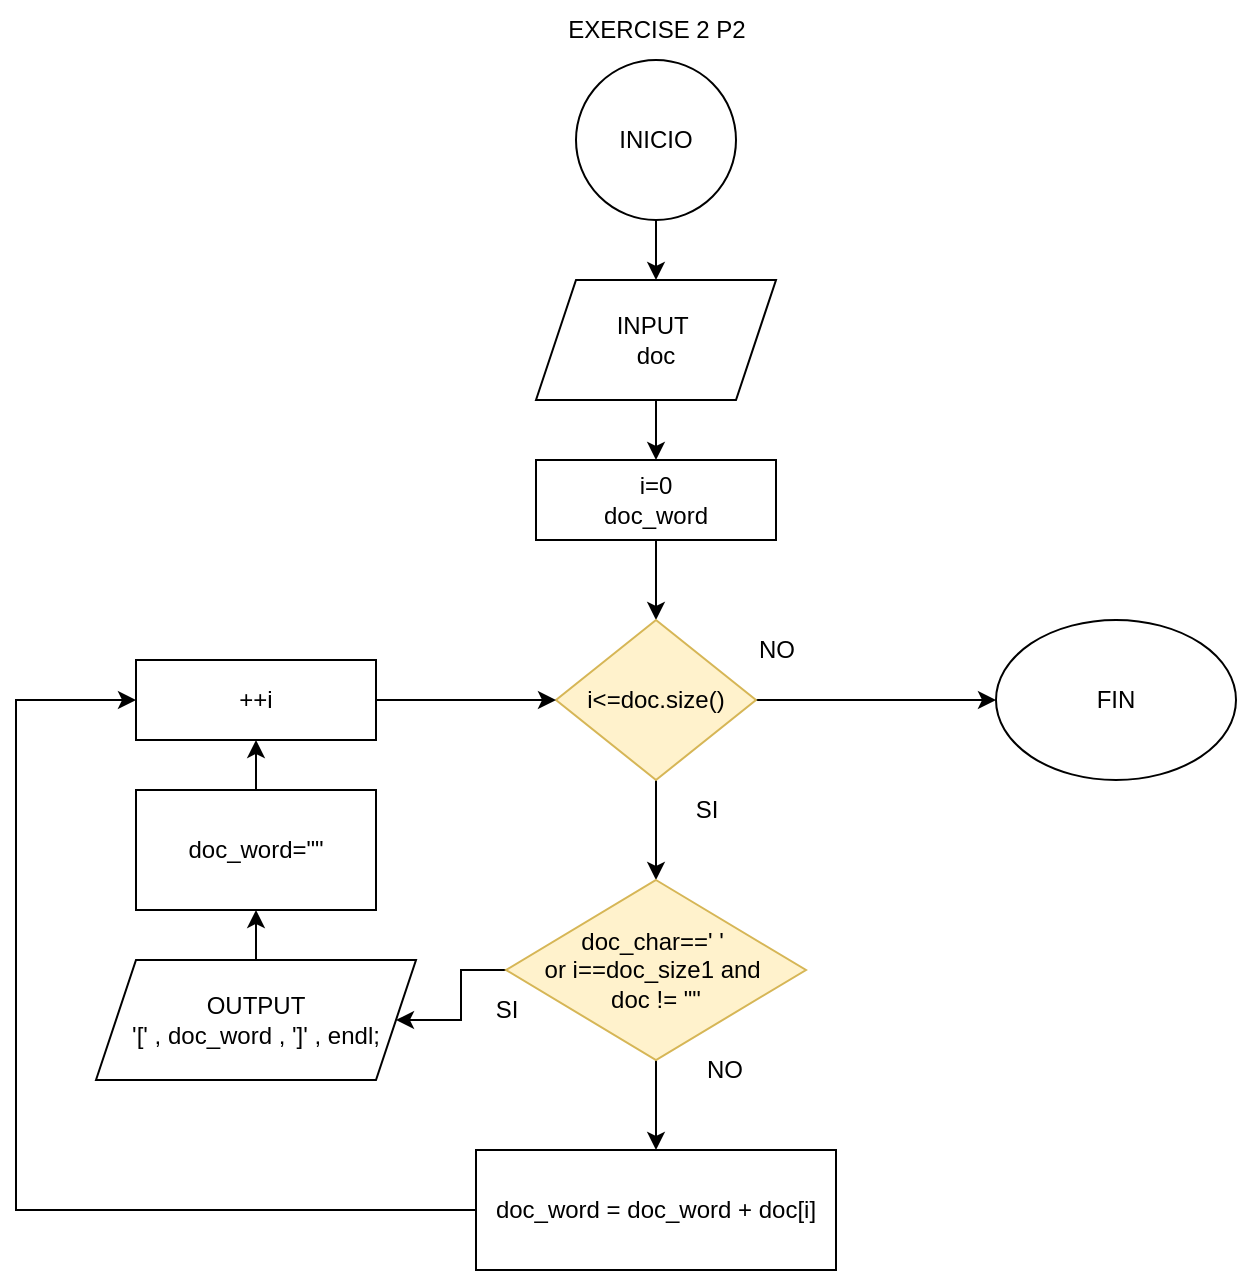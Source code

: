 <mxfile version="24.4.10" type="github">
  <diagram name="EXERCISE-1" id="WV_iTRpZf-6z-AVkFdXK">
    <mxGraphModel dx="1002" dy="582" grid="1" gridSize="10" guides="1" tooltips="1" connect="1" arrows="1" fold="1" page="1" pageScale="1" pageWidth="850" pageHeight="1100" math="0" shadow="0">
      <root>
        <mxCell id="0" />
        <mxCell id="1" parent="0" />
        <mxCell id="3VU-N1z-7XnI4TpB8yAt-1" value="EXERCISE 2 P2" style="text;html=1;align=center;verticalAlign=middle;resizable=0;points=[];autosize=1;strokeColor=none;fillColor=none;" vertex="1" parent="1">
          <mxGeometry x="315" width="110" height="30" as="geometry" />
        </mxCell>
        <mxCell id="3VU-N1z-7XnI4TpB8yAt-2" value="" style="edgeStyle=orthogonalEdgeStyle;rounded=0;orthogonalLoop=1;jettySize=auto;html=1;" edge="1" parent="1" source="3VU-N1z-7XnI4TpB8yAt-3" target="3VU-N1z-7XnI4TpB8yAt-5">
          <mxGeometry relative="1" as="geometry" />
        </mxCell>
        <mxCell id="3VU-N1z-7XnI4TpB8yAt-3" value="INICIO" style="ellipse;whiteSpace=wrap;html=1;" vertex="1" parent="1">
          <mxGeometry x="330" y="30" width="80" height="80" as="geometry" />
        </mxCell>
        <mxCell id="3VU-N1z-7XnI4TpB8yAt-4" value="" style="edgeStyle=orthogonalEdgeStyle;rounded=0;orthogonalLoop=1;jettySize=auto;html=1;" edge="1" parent="1" source="3VU-N1z-7XnI4TpB8yAt-5" target="3VU-N1z-7XnI4TpB8yAt-7">
          <mxGeometry relative="1" as="geometry" />
        </mxCell>
        <mxCell id="3VU-N1z-7XnI4TpB8yAt-5" value="INPUT&amp;nbsp;&lt;div&gt;doc&lt;/div&gt;" style="shape=parallelogram;perimeter=parallelogramPerimeter;whiteSpace=wrap;html=1;fixedSize=1;" vertex="1" parent="1">
          <mxGeometry x="310" y="140" width="120" height="60" as="geometry" />
        </mxCell>
        <mxCell id="3VU-N1z-7XnI4TpB8yAt-6" value="" style="edgeStyle=orthogonalEdgeStyle;rounded=0;orthogonalLoop=1;jettySize=auto;html=1;" edge="1" parent="1" source="3VU-N1z-7XnI4TpB8yAt-7" target="3VU-N1z-7XnI4TpB8yAt-10">
          <mxGeometry relative="1" as="geometry" />
        </mxCell>
        <mxCell id="3VU-N1z-7XnI4TpB8yAt-7" value="i=0&lt;div&gt;doc_word&lt;/div&gt;" style="whiteSpace=wrap;html=1;" vertex="1" parent="1">
          <mxGeometry x="310" y="230" width="120" height="40" as="geometry" />
        </mxCell>
        <mxCell id="3VU-N1z-7XnI4TpB8yAt-8" value="" style="edgeStyle=orthogonalEdgeStyle;rounded=0;orthogonalLoop=1;jettySize=auto;html=1;" edge="1" parent="1" source="3VU-N1z-7XnI4TpB8yAt-10" target="3VU-N1z-7XnI4TpB8yAt-11">
          <mxGeometry relative="1" as="geometry" />
        </mxCell>
        <mxCell id="3VU-N1z-7XnI4TpB8yAt-9" value="" style="edgeStyle=orthogonalEdgeStyle;rounded=0;orthogonalLoop=1;jettySize=auto;html=1;" edge="1" parent="1" source="3VU-N1z-7XnI4TpB8yAt-10" target="3VU-N1z-7XnI4TpB8yAt-16">
          <mxGeometry relative="1" as="geometry" />
        </mxCell>
        <mxCell id="3VU-N1z-7XnI4TpB8yAt-10" value="i&amp;lt;=doc.size()" style="rhombus;whiteSpace=wrap;html=1;fillColor=#fff2cc;strokeColor=#d6b656;" vertex="1" parent="1">
          <mxGeometry x="320" y="310" width="100" height="80" as="geometry" />
        </mxCell>
        <mxCell id="3VU-N1z-7XnI4TpB8yAt-11" value="FIN" style="ellipse;whiteSpace=wrap;html=1;" vertex="1" parent="1">
          <mxGeometry x="540" y="310" width="120" height="80" as="geometry" />
        </mxCell>
        <mxCell id="3VU-N1z-7XnI4TpB8yAt-12" value="NO" style="text;html=1;align=center;verticalAlign=middle;resizable=0;points=[];autosize=1;strokeColor=none;fillColor=none;" vertex="1" parent="1">
          <mxGeometry x="410" y="310" width="40" height="30" as="geometry" />
        </mxCell>
        <mxCell id="3VU-N1z-7XnI4TpB8yAt-13" value="SI" style="text;html=1;align=center;verticalAlign=middle;resizable=0;points=[];autosize=1;strokeColor=none;fillColor=none;" vertex="1" parent="1">
          <mxGeometry x="380" y="390" width="30" height="30" as="geometry" />
        </mxCell>
        <mxCell id="3VU-N1z-7XnI4TpB8yAt-14" value="" style="edgeStyle=orthogonalEdgeStyle;rounded=0;orthogonalLoop=1;jettySize=auto;html=1;" edge="1" parent="1" source="3VU-N1z-7XnI4TpB8yAt-16" target="3VU-N1z-7XnI4TpB8yAt-19">
          <mxGeometry relative="1" as="geometry" />
        </mxCell>
        <mxCell id="3VU-N1z-7XnI4TpB8yAt-15" value="" style="edgeStyle=orthogonalEdgeStyle;rounded=0;orthogonalLoop=1;jettySize=auto;html=1;" edge="1" parent="1" source="3VU-N1z-7XnI4TpB8yAt-16" target="3VU-N1z-7XnI4TpB8yAt-26">
          <mxGeometry relative="1" as="geometry" />
        </mxCell>
        <mxCell id="3VU-N1z-7XnI4TpB8yAt-16" value="doc_char==&#39; &#39;&amp;nbsp;&lt;div&gt;or i==doc_size1 and&amp;nbsp;&lt;/div&gt;&lt;div&gt;doc != &quot;&quot;&lt;/div&gt;" style="rhombus;whiteSpace=wrap;html=1;fillColor=#fff2cc;strokeColor=#d6b656;" vertex="1" parent="1">
          <mxGeometry x="295" y="440" width="150" height="90" as="geometry" />
        </mxCell>
        <mxCell id="3VU-N1z-7XnI4TpB8yAt-17" value="SI" style="text;html=1;align=center;verticalAlign=middle;resizable=0;points=[];autosize=1;strokeColor=none;fillColor=none;" vertex="1" parent="1">
          <mxGeometry x="280" y="490" width="30" height="30" as="geometry" />
        </mxCell>
        <mxCell id="3VU-N1z-7XnI4TpB8yAt-18" value="" style="edgeStyle=orthogonalEdgeStyle;rounded=0;orthogonalLoop=1;jettySize=auto;html=1;" edge="1" parent="1" source="3VU-N1z-7XnI4TpB8yAt-19" target="3VU-N1z-7XnI4TpB8yAt-21">
          <mxGeometry relative="1" as="geometry" />
        </mxCell>
        <mxCell id="3VU-N1z-7XnI4TpB8yAt-19" value="OUTPUT&lt;div&gt;&#39;[&#39; , doc_word , &#39;]&#39; , endl;&lt;br&gt;&lt;/div&gt;" style="shape=parallelogram;perimeter=parallelogramPerimeter;whiteSpace=wrap;html=1;fixedSize=1;" vertex="1" parent="1">
          <mxGeometry x="90" y="480" width="160" height="60" as="geometry" />
        </mxCell>
        <mxCell id="3VU-N1z-7XnI4TpB8yAt-20" value="" style="edgeStyle=orthogonalEdgeStyle;rounded=0;orthogonalLoop=1;jettySize=auto;html=1;" edge="1" parent="1" source="3VU-N1z-7XnI4TpB8yAt-21" target="3VU-N1z-7XnI4TpB8yAt-23">
          <mxGeometry relative="1" as="geometry" />
        </mxCell>
        <mxCell id="3VU-N1z-7XnI4TpB8yAt-21" value="doc_word=&quot;&quot;" style="whiteSpace=wrap;html=1;" vertex="1" parent="1">
          <mxGeometry x="110" y="395" width="120" height="60" as="geometry" />
        </mxCell>
        <mxCell id="3VU-N1z-7XnI4TpB8yAt-22" style="edgeStyle=orthogonalEdgeStyle;rounded=0;orthogonalLoop=1;jettySize=auto;html=1;entryX=0;entryY=0.5;entryDx=0;entryDy=0;" edge="1" parent="1" source="3VU-N1z-7XnI4TpB8yAt-23" target="3VU-N1z-7XnI4TpB8yAt-10">
          <mxGeometry relative="1" as="geometry" />
        </mxCell>
        <mxCell id="3VU-N1z-7XnI4TpB8yAt-23" value="++i" style="whiteSpace=wrap;html=1;" vertex="1" parent="1">
          <mxGeometry x="110" y="330" width="120" height="40" as="geometry" />
        </mxCell>
        <mxCell id="3VU-N1z-7XnI4TpB8yAt-24" value="NO" style="text;html=1;align=center;verticalAlign=middle;resizable=0;points=[];autosize=1;strokeColor=none;fillColor=none;" vertex="1" parent="1">
          <mxGeometry x="384" y="520" width="40" height="30" as="geometry" />
        </mxCell>
        <mxCell id="3VU-N1z-7XnI4TpB8yAt-25" style="edgeStyle=orthogonalEdgeStyle;rounded=0;orthogonalLoop=1;jettySize=auto;html=1;entryX=0;entryY=0.5;entryDx=0;entryDy=0;" edge="1" parent="1" source="3VU-N1z-7XnI4TpB8yAt-26" target="3VU-N1z-7XnI4TpB8yAt-23">
          <mxGeometry relative="1" as="geometry">
            <Array as="points">
              <mxPoint x="50" y="605" />
              <mxPoint x="50" y="350" />
            </Array>
          </mxGeometry>
        </mxCell>
        <mxCell id="3VU-N1z-7XnI4TpB8yAt-26" value="doc_word = doc_word + doc[i]" style="whiteSpace=wrap;html=1;" vertex="1" parent="1">
          <mxGeometry x="280" y="575" width="180" height="60" as="geometry" />
        </mxCell>
      </root>
    </mxGraphModel>
  </diagram>
</mxfile>
